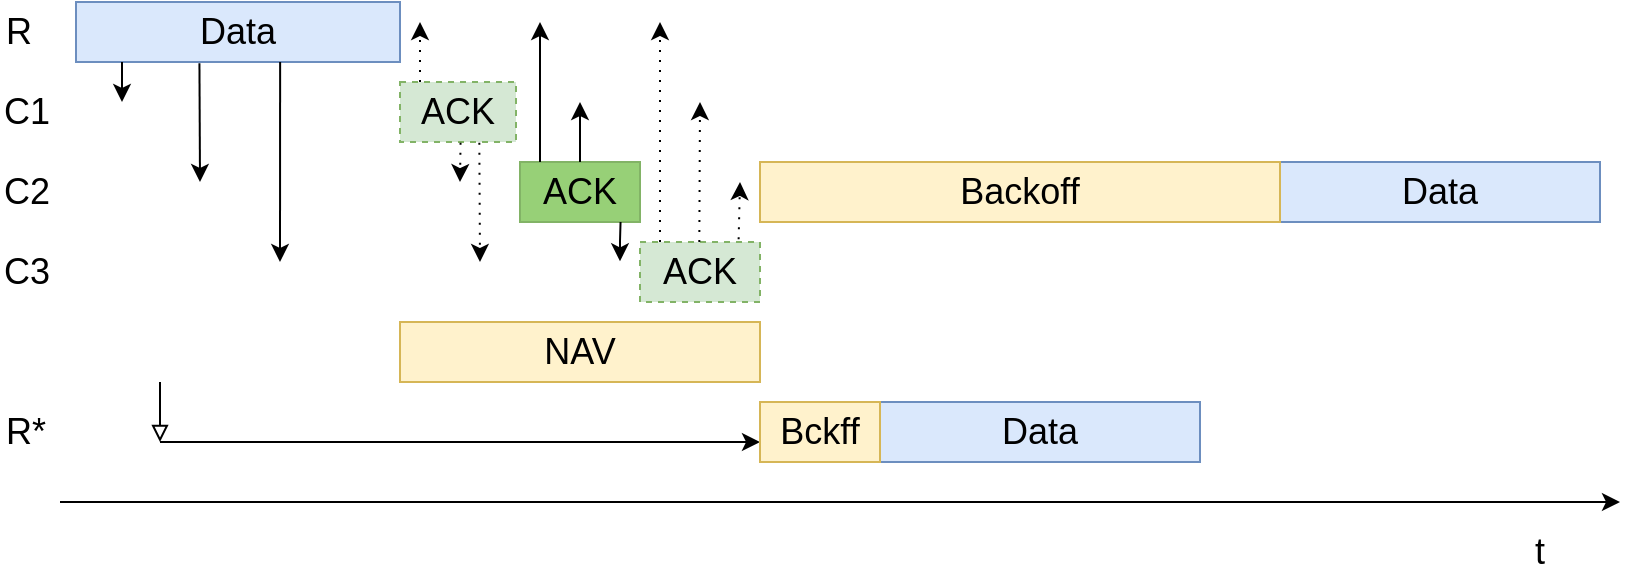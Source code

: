<mxfile version="20.6.2" type="github">
  <diagram id="nve552eG6jKJD-9Do7uK" name="Seite-1">
    <mxGraphModel dx="1422" dy="940" grid="1" gridSize="10" guides="1" tooltips="1" connect="1" arrows="1" fold="1" page="1" pageScale="1" pageWidth="830" pageHeight="300" math="0" shadow="0">
      <root>
        <mxCell id="0" />
        <mxCell id="1" parent="0" />
        <mxCell id="dQkxo0DX_LhKjrnaAgx4-1" value="" style="endArrow=classic;html=1;rounded=0;" edge="1" parent="1">
          <mxGeometry width="50" height="50" relative="1" as="geometry">
            <mxPoint x="40" y="260" as="sourcePoint" />
            <mxPoint x="820" y="260" as="targetPoint" />
          </mxGeometry>
        </mxCell>
        <mxCell id="dQkxo0DX_LhKjrnaAgx4-3" value="Data" style="rounded=0;whiteSpace=wrap;html=1;fontSize=18;fillColor=#dae8fc;strokeColor=#6c8ebf;" vertex="1" parent="1">
          <mxGeometry x="48" y="10" width="162" height="30" as="geometry" />
        </mxCell>
        <mxCell id="dQkxo0DX_LhKjrnaAgx4-4" value="ACK" style="rounded=0;whiteSpace=wrap;html=1;fontSize=18;fillColor=#d5e8d4;strokeColor=#82b366;dashed=1;" vertex="1" parent="1">
          <mxGeometry x="210" y="50" width="58" height="30" as="geometry" />
        </mxCell>
        <mxCell id="dQkxo0DX_LhKjrnaAgx4-5" value="ACK" style="rounded=0;whiteSpace=wrap;html=1;fontSize=18;fillColor=#97D077;strokeColor=#82b366;" vertex="1" parent="1">
          <mxGeometry x="270" y="90" width="60" height="30" as="geometry" />
        </mxCell>
        <mxCell id="dQkxo0DX_LhKjrnaAgx4-6" value="ACK" style="rounded=0;whiteSpace=wrap;html=1;fontSize=18;fillColor=#d5e8d4;strokeColor=#82b366;dashed=1;" vertex="1" parent="1">
          <mxGeometry x="330" y="130" width="60" height="30" as="geometry" />
        </mxCell>
        <mxCell id="dQkxo0DX_LhKjrnaAgx4-11" value="R" style="text;html=1;strokeColor=none;fillColor=none;align=left;verticalAlign=middle;whiteSpace=wrap;rounded=0;fontSize=18;" vertex="1" parent="1">
          <mxGeometry x="11" y="10" width="60" height="30" as="geometry" />
        </mxCell>
        <mxCell id="dQkxo0DX_LhKjrnaAgx4-12" value="C1" style="text;html=1;strokeColor=none;fillColor=none;align=left;verticalAlign=middle;whiteSpace=wrap;rounded=0;fontSize=18;" vertex="1" parent="1">
          <mxGeometry x="10" y="50" width="40" height="30" as="geometry" />
        </mxCell>
        <mxCell id="dQkxo0DX_LhKjrnaAgx4-13" value="C2" style="text;html=1;strokeColor=none;fillColor=none;align=left;verticalAlign=middle;whiteSpace=wrap;rounded=0;fontSize=18;" vertex="1" parent="1">
          <mxGeometry x="10" y="90" width="40" height="30" as="geometry" />
        </mxCell>
        <mxCell id="dQkxo0DX_LhKjrnaAgx4-14" value="C3" style="text;html=1;strokeColor=none;fillColor=none;align=left;verticalAlign=middle;whiteSpace=wrap;rounded=0;fontSize=18;" vertex="1" parent="1">
          <mxGeometry x="10" y="130" width="100" height="30" as="geometry" />
        </mxCell>
        <mxCell id="dQkxo0DX_LhKjrnaAgx4-17" value="NAV" style="rounded=0;whiteSpace=wrap;html=1;fontSize=18;fillColor=#fff2cc;strokeColor=#d6b656;" vertex="1" parent="1">
          <mxGeometry x="210" y="170" width="180" height="30" as="geometry" />
        </mxCell>
        <mxCell id="dQkxo0DX_LhKjrnaAgx4-28" value="t" style="text;html=1;strokeColor=none;fillColor=none;align=center;verticalAlign=middle;whiteSpace=wrap;rounded=0;shadow=0;sketch=0;strokeWidth=1;fontSize=18;" vertex="1" parent="1">
          <mxGeometry x="750" y="270" width="60" height="30" as="geometry" />
        </mxCell>
        <mxCell id="dQkxo0DX_LhKjrnaAgx4-30" value="Data" style="rounded=0;whiteSpace=wrap;html=1;fontSize=18;fillColor=#dae8fc;strokeColor=#6c8ebf;" vertex="1" parent="1">
          <mxGeometry x="450" y="210" width="160" height="30" as="geometry" />
        </mxCell>
        <mxCell id="dQkxo0DX_LhKjrnaAgx4-31" value="R*" style="text;html=1;strokeColor=none;fillColor=none;align=left;verticalAlign=middle;whiteSpace=wrap;rounded=0;fontSize=18;" vertex="1" parent="1">
          <mxGeometry x="11" y="210" width="60" height="30" as="geometry" />
        </mxCell>
        <mxCell id="dQkxo0DX_LhKjrnaAgx4-32" value="" style="endArrow=classic;html=1;rounded=0;fontSize=18;" edge="1" parent="1">
          <mxGeometry width="50" height="50" relative="1" as="geometry">
            <mxPoint x="71" y="40" as="sourcePoint" />
            <mxPoint x="71" y="60" as="targetPoint" />
          </mxGeometry>
        </mxCell>
        <mxCell id="dQkxo0DX_LhKjrnaAgx4-33" value="" style="endArrow=classic;html=1;rounded=0;fontSize=18;exitX=0.381;exitY=1.022;exitDx=0;exitDy=0;exitPerimeter=0;" edge="1" parent="1" source="dQkxo0DX_LhKjrnaAgx4-3">
          <mxGeometry width="50" height="50" relative="1" as="geometry">
            <mxPoint x="81.36" y="50.72" as="sourcePoint" />
            <mxPoint x="110" y="100" as="targetPoint" />
          </mxGeometry>
        </mxCell>
        <mxCell id="dQkxo0DX_LhKjrnaAgx4-34" value="" style="endArrow=classic;html=1;rounded=0;fontSize=18;exitX=0.63;exitY=1;exitDx=0;exitDy=0;exitPerimeter=0;" edge="1" parent="1" source="dQkxo0DX_LhKjrnaAgx4-3">
          <mxGeometry width="50" height="50" relative="1" as="geometry">
            <mxPoint x="121.36" y="51.29" as="sourcePoint" />
            <mxPoint x="150" y="140" as="targetPoint" />
          </mxGeometry>
        </mxCell>
        <mxCell id="dQkxo0DX_LhKjrnaAgx4-35" value="" style="endArrow=classic;html=1;rounded=0;fontSize=18;dashed=1;dashPattern=1 4;" edge="1" parent="1">
          <mxGeometry width="50" height="50" relative="1" as="geometry">
            <mxPoint x="220" y="50" as="sourcePoint" />
            <mxPoint x="220" y="20" as="targetPoint" />
          </mxGeometry>
        </mxCell>
        <mxCell id="dQkxo0DX_LhKjrnaAgx4-36" value="" style="endArrow=classic;html=1;rounded=0;fontSize=18;exitX=0.522;exitY=1.012;exitDx=0;exitDy=0;exitPerimeter=0;dashed=1;dashPattern=1 4;" edge="1" parent="1" source="dQkxo0DX_LhKjrnaAgx4-4">
          <mxGeometry width="50" height="50" relative="1" as="geometry">
            <mxPoint x="230" y="60" as="sourcePoint" />
            <mxPoint x="240" y="100" as="targetPoint" />
          </mxGeometry>
        </mxCell>
        <mxCell id="dQkxo0DX_LhKjrnaAgx4-37" value="" style="endArrow=classic;html=1;rounded=0;fontSize=18;exitX=0.684;exitY=1.012;exitDx=0;exitDy=0;exitPerimeter=0;dashed=1;dashPattern=1 4;" edge="1" parent="1" source="dQkxo0DX_LhKjrnaAgx4-4">
          <mxGeometry width="50" height="50" relative="1" as="geometry">
            <mxPoint x="249" y="90" as="sourcePoint" />
            <mxPoint x="250" y="140" as="targetPoint" />
          </mxGeometry>
        </mxCell>
        <mxCell id="dQkxo0DX_LhKjrnaAgx4-38" value="" style="endArrow=classic;html=1;rounded=0;fontSize=18;exitX=0.522;exitY=1.012;exitDx=0;exitDy=0;exitPerimeter=0;" edge="1" parent="1">
          <mxGeometry width="50" height="50" relative="1" as="geometry">
            <mxPoint x="320.276" y="120.0" as="sourcePoint" />
            <mxPoint x="320" y="139.64" as="targetPoint" />
            <Array as="points">
              <mxPoint x="320" y="129.64" />
            </Array>
          </mxGeometry>
        </mxCell>
        <mxCell id="dQkxo0DX_LhKjrnaAgx4-39" value="" style="endArrow=classic;html=1;rounded=0;fontSize=18;exitX=0.5;exitY=0;exitDx=0;exitDy=0;" edge="1" parent="1" source="dQkxo0DX_LhKjrnaAgx4-5">
          <mxGeometry width="50" height="50" relative="1" as="geometry">
            <mxPoint x="330.276" y="130" as="sourcePoint" />
            <mxPoint x="300" y="60" as="targetPoint" />
            <Array as="points">
              <mxPoint x="300" y="80" />
            </Array>
          </mxGeometry>
        </mxCell>
        <mxCell id="dQkxo0DX_LhKjrnaAgx4-40" value="" style="endArrow=classic;html=1;rounded=0;fontSize=18;exitX=0.5;exitY=0;exitDx=0;exitDy=0;" edge="1" parent="1">
          <mxGeometry width="50" height="50" relative="1" as="geometry">
            <mxPoint x="280" y="90" as="sourcePoint" />
            <mxPoint x="280" y="20" as="targetPoint" />
            <Array as="points">
              <mxPoint x="280" y="80" />
            </Array>
          </mxGeometry>
        </mxCell>
        <mxCell id="dQkxo0DX_LhKjrnaAgx4-41" value="" style="endArrow=classic;html=1;rounded=0;fontSize=18;exitX=0.822;exitY=-0.046;exitDx=0;exitDy=0;exitPerimeter=0;dashed=1;dashPattern=1 4;" edge="1" parent="1" source="dQkxo0DX_LhKjrnaAgx4-6">
          <mxGeometry width="50" height="50" relative="1" as="geometry">
            <mxPoint x="410.276" y="55.18" as="sourcePoint" />
            <mxPoint x="380" y="100" as="targetPoint" />
            <Array as="points" />
          </mxGeometry>
        </mxCell>
        <mxCell id="dQkxo0DX_LhKjrnaAgx4-42" value="" style="endArrow=classic;html=1;rounded=0;fontSize=18;exitX=0.822;exitY=-0.046;exitDx=0;exitDy=0;exitPerimeter=0;dashed=1;dashPattern=1 4;" edge="1" parent="1">
          <mxGeometry width="50" height="50" relative="1" as="geometry">
            <mxPoint x="359.66" y="130" as="sourcePoint" />
            <mxPoint x="360" y="60" as="targetPoint" />
            <Array as="points" />
          </mxGeometry>
        </mxCell>
        <mxCell id="dQkxo0DX_LhKjrnaAgx4-43" value="" style="endArrow=classic;html=1;rounded=0;fontSize=18;exitX=0.822;exitY=-0.046;exitDx=0;exitDy=0;exitPerimeter=0;dashed=1;dashPattern=1 4;" edge="1" parent="1">
          <mxGeometry width="50" height="50" relative="1" as="geometry">
            <mxPoint x="340.0" y="130" as="sourcePoint" />
            <mxPoint x="340" y="20" as="targetPoint" />
            <Array as="points" />
          </mxGeometry>
        </mxCell>
        <mxCell id="dQkxo0DX_LhKjrnaAgx4-44" value="" style="endArrow=classic;html=1;rounded=0;fontSize=18;" edge="1" parent="1">
          <mxGeometry width="50" height="50" relative="1" as="geometry">
            <mxPoint x="90" y="230" as="sourcePoint" />
            <mxPoint x="390" y="230" as="targetPoint" />
            <Array as="points">
              <mxPoint x="200" y="230" />
              <mxPoint x="340" y="230" />
            </Array>
          </mxGeometry>
        </mxCell>
        <mxCell id="dQkxo0DX_LhKjrnaAgx4-45" value="" style="endArrow=block;html=1;rounded=0;fontSize=18;endFill=0;" edge="1" parent="1">
          <mxGeometry width="50" height="50" relative="1" as="geometry">
            <mxPoint x="90" y="200" as="sourcePoint" />
            <mxPoint x="90" y="230" as="targetPoint" />
            <Array as="points">
              <mxPoint x="90" y="210" />
            </Array>
          </mxGeometry>
        </mxCell>
        <mxCell id="dQkxo0DX_LhKjrnaAgx4-46" value="Data" style="rounded=0;whiteSpace=wrap;html=1;fontSize=18;fillColor=#dae8fc;strokeColor=#6c8ebf;" vertex="1" parent="1">
          <mxGeometry x="650" y="90" width="160" height="30" as="geometry" />
        </mxCell>
        <mxCell id="dQkxo0DX_LhKjrnaAgx4-48" value="Bckff" style="rounded=0;whiteSpace=wrap;html=1;fontSize=18;fillColor=#fff2cc;strokeColor=#d6b656;" vertex="1" parent="1">
          <mxGeometry x="390" y="210" width="60" height="30" as="geometry" />
        </mxCell>
        <mxCell id="dQkxo0DX_LhKjrnaAgx4-49" value="Backoff" style="rounded=0;whiteSpace=wrap;html=1;fontSize=18;fillColor=#fff2cc;strokeColor=#d6b656;" vertex="1" parent="1">
          <mxGeometry x="390" y="90" width="260" height="30" as="geometry" />
        </mxCell>
      </root>
    </mxGraphModel>
  </diagram>
</mxfile>
